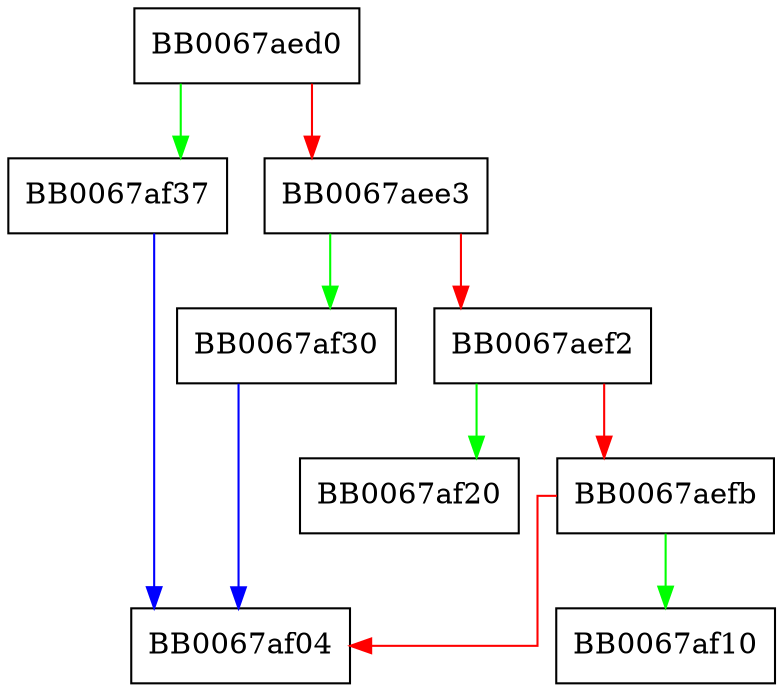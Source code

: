 digraph X509_self_signed {
  node [shape="box"];
  graph [splines=ortho];
  BB0067aed0 -> BB0067af37 [color="green"];
  BB0067aed0 -> BB0067aee3 [color="red"];
  BB0067aee3 -> BB0067af30 [color="green"];
  BB0067aee3 -> BB0067aef2 [color="red"];
  BB0067aef2 -> BB0067af20 [color="green"];
  BB0067aef2 -> BB0067aefb [color="red"];
  BB0067aefb -> BB0067af10 [color="green"];
  BB0067aefb -> BB0067af04 [color="red"];
  BB0067af30 -> BB0067af04 [color="blue"];
  BB0067af37 -> BB0067af04 [color="blue"];
}